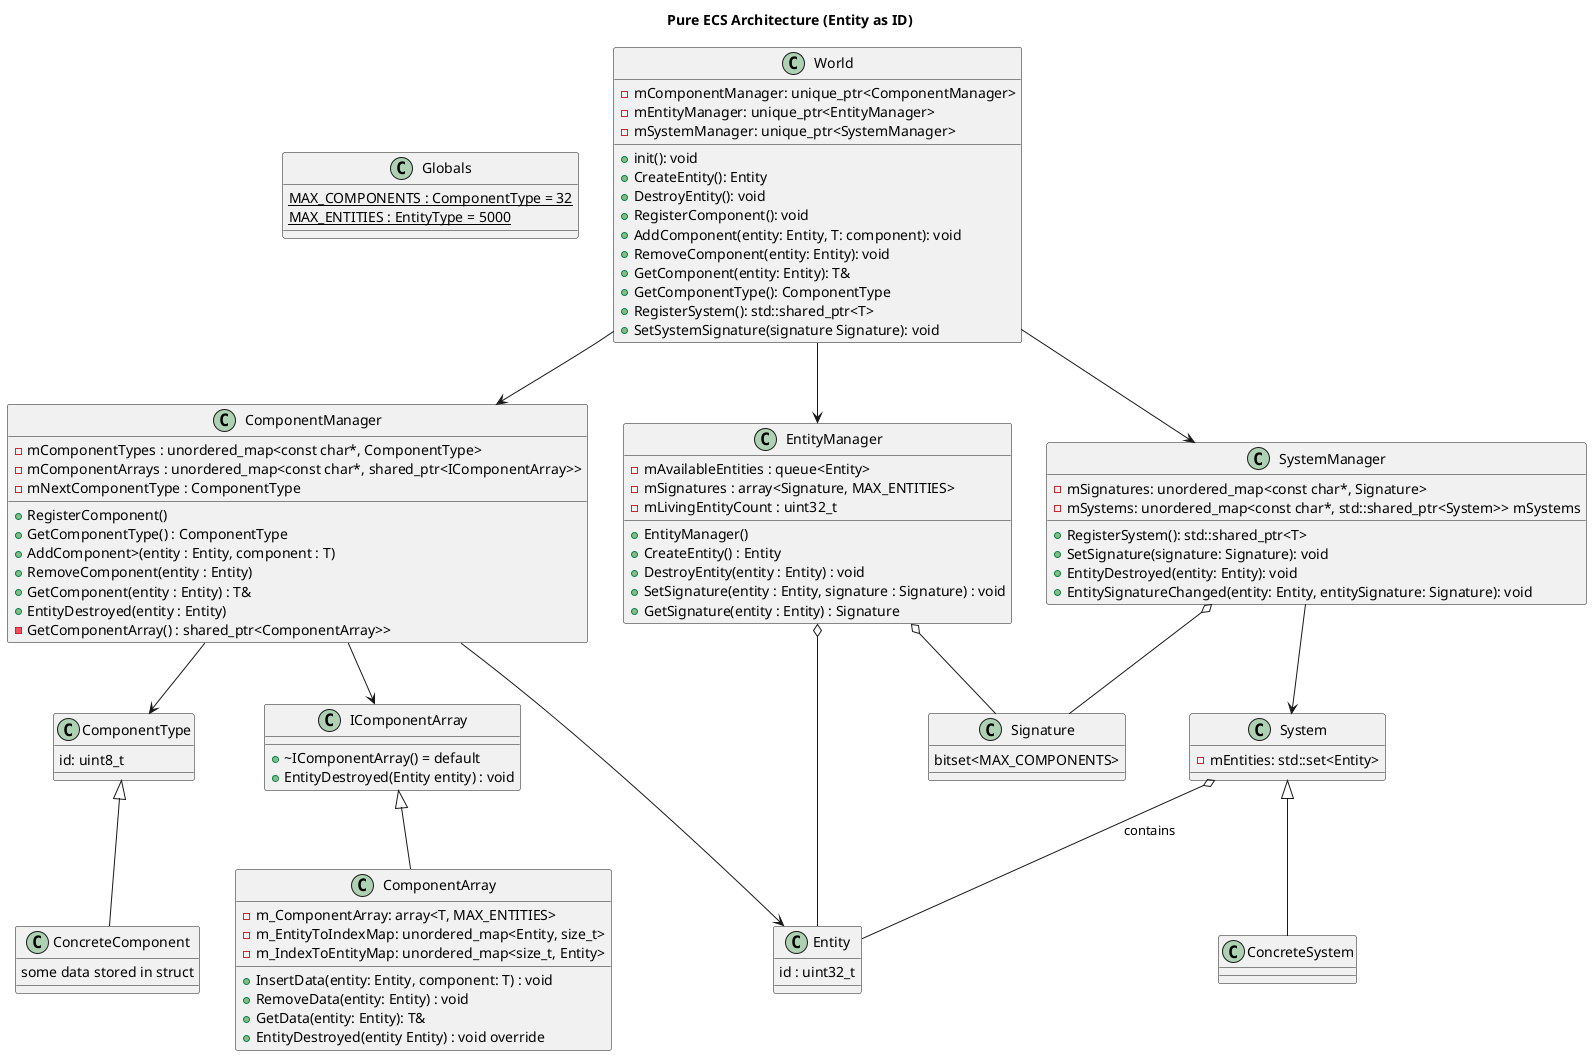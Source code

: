 @startuml
title Pure ECS Architecture (Entity as ID)
class Globals {
  {static} MAX_COMPONENTS : ComponentType = 32
  {static} MAX_ENTITIES : EntityType = 5000
}


' Signature type: way to track which components an entity has
class Signature {
  bitset<MAX_COMPONENTS>
}

' Entity is just an id
class Entity {
    id : uint32_t
}

' Components
class ComponentType{
    id: uint8_t
}

class ConcreteComponent{
  some data stored in struct
}

ComponentType <|-- ConcreteComponent

'Entity manager is responsible for distributing entity ids and keeping a record of which are in use and what is not in use as well as registering what components they have
class EntityManager {
  - mAvailableEntities : queue<Entity>
  - mSignatures : array<Signature, MAX_ENTITIES>
  - mLivingEntityCount : uint32_t

  + EntityManager()
  + CreateEntity() : Entity
  + DestroyEntity(entity : Entity) : void
  + SetSignature(entity : Entity, signature : Signature) : void
  + GetSignature(entity : Entity) : Signature
}

EntityManager o-- Signature
EntityManager o-- Entity

'IComponentArray is needed to component manager can tell a generic component array that an entity has been destroyed
class  IComponentArray{
    +~IComponentArray() = default
    +EntityDestroyed(Entity entity) : void
}
'A component array will be associated with each component
class ComponentArray {
    +InsertData(entity: Entity, component: T) : void
    +RemoveData(entity: Entity) : void
    +GetData(entity: Entity): T&
    +EntityDestroyed(entity Entity) : void override
    -m_ComponentArray: array<T, MAX_ENTITIES>
    -m_EntityToIndexMap: unordered_map<Entity, size_t>
    -m_IndexToEntityMap: unordered_map<size_t, Entity> 
}

'Component Manager - talks to different component arrays when a component needs to be added or removed
class ComponentManager {
  - mComponentTypes : unordered_map<const char*, ComponentType>
  - mComponentArrays : unordered_map<const char*, shared_ptr<IComponentArray>>
  - mNextComponentType : ComponentType

  + RegisterComponent()
  + GetComponentType() : ComponentType
  + AddComponent>(entity : Entity, component : T)
  + RemoveComponent(entity : Entity)
  + GetComponent(entity : Entity) : T&
  + EntityDestroyed(entity : Entity)
  - GetComponentArray() : shared_ptr<ComponentArray>>
}

'System -> is any functionality that iterates upon a list of entities with a certain signature of components
'every system needs a list of entities, and we want some logic outside of the system in a form of a manager to maintain that list
'each system can inherit from this class for logic
class System{
  -mEntities: std::set<Entity>
}

'concrete system implements some kind of functionality for logic
class ConcreteSystem{
  
}

System o-- Entity : contains
System <|-- ConcreteSystem

'System Manager maintains a record of registered systems and their signatures
'When a system is registered, it's added to a map with the same typeid(T).name()
'Register system to build the system
'Each system needs to have a signatureset for ti so that the manager can add appropriate entities to each system's list of entities
class SystemManager{
  +RegisterSystem(): std::shared_ptr<T>
  +SetSignature(signature: Signature): void
  +EntityDestroyed(entity: Entity): void
  +EntitySignatureChanged(entity: Entity, entitySignature: Signature): void
  -mSignatures: unordered_map<const char*, Signature>
  -mSystems: unordered_map<const char*, std::shared_ptr<System>> mSystems
}

SystemManager o-- Signature
SystemManager --> System

'Single class dedicated to getting EntityManager, Component Manager, System Manager so they can talk to eachother
class World{
  +init(): void
  +CreateEntity(): Entity
  +DestroyEntity(): void 
  +RegisterComponent(): void
  +AddComponent(entity: Entity, T: component): void
  +RemoveComponent(entity: Entity): void
  +GetComponent(entity: Entity): T&
  +GetComponentType(): ComponentType 
  +RegisterSystem(): std::shared_ptr<T>
  +SetSystemSignature(signature Signature): void
  -mComponentManager: unique_ptr<ComponentManager>
  -mEntityManager: unique_ptr<EntityManager>
  -mSystemManager: unique_ptr<SystemManager>
}

World --> ComponentManager 
World --> EntityManager 
World --> SystemManager

'Component Array relationships
IComponentArray <|-- ComponentArray

'Component Manager relationshiops
ComponentManager --> ComponentType
ComponentManager --> IComponentArray
ComponentManager --> Entity

@enduml
